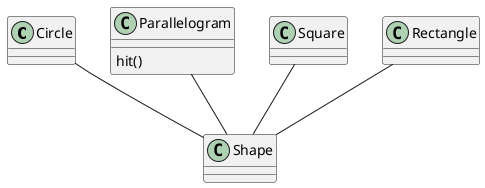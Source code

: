 @startuml
Circle -- Shape
Parallelogram : hit()
Square -- Shape
Rectangle -- Shape
Parallelogram -- Shape
@enduml